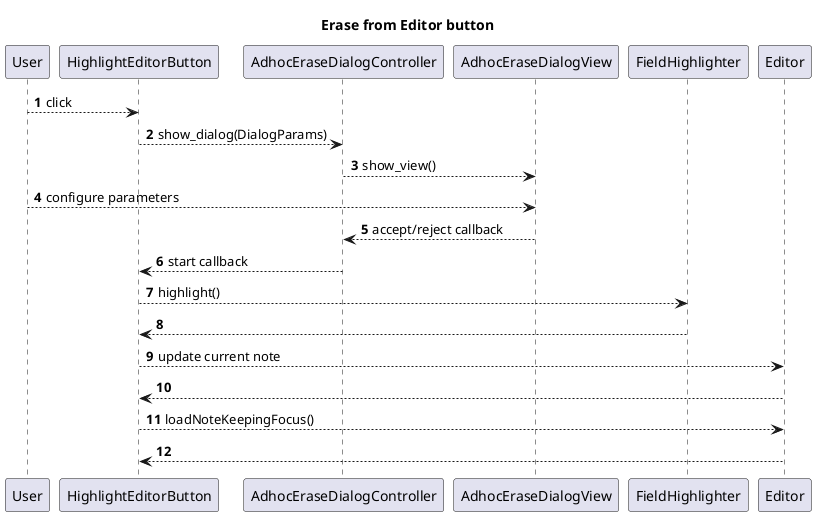 @startuml
'https://plantuml.com/sequence-diagram

title Erase from Editor button

autonumber
User --> HighlightEditorButton: click
HighlightEditorButton --> AdhocEraseDialogController: show_dialog(DialogParams)
AdhocEraseDialogController --> AdhocEraseDialogView: show_view()
User --> AdhocEraseDialogView: configure parameters
AdhocEraseDialogController <-- AdhocEraseDialogView: accept/reject callback
HighlightEditorButton <-- AdhocEraseDialogController: start callback
HighlightEditorButton --> FieldHighlighter: highlight()
HighlightEditorButton <-- FieldHighlighter
HighlightEditorButton --> Editor: update current note
HighlightEditorButton <-- Editor
HighlightEditorButton --> Editor: loadNoteKeepingFocus()
HighlightEditorButton <-- Editor
@enduml